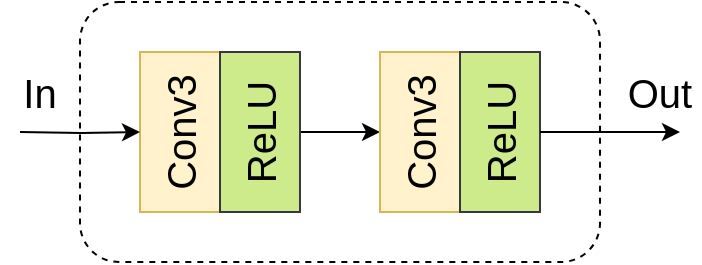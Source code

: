 <mxfile version="12.3.3" type="github" pages="1">
  <diagram id="tTCKdC9KljRwlCymSo3_" name="Page-1">
    <mxGraphModel dx="1038" dy="580" grid="1" gridSize="10" guides="1" tooltips="1" connect="1" arrows="1" fold="1" page="1" pageScale="1" pageWidth="827" pageHeight="1169" math="0" shadow="0">
      <root>
        <mxCell id="0"/>
        <mxCell id="1" parent="0"/>
        <mxCell id="voE9kG4gJwEoDcHYC2be-3" value="" style="rounded=1;whiteSpace=wrap;html=1;fontSize=20;labelBackgroundColor=none;fontColor=#000000;dashed=1;" vertex="1" parent="1">
          <mxGeometry x="190" y="330" width="260" height="130" as="geometry"/>
        </mxCell>
        <mxCell id="voE9kG4gJwEoDcHYC2be-4" value="" style="rounded=0;whiteSpace=wrap;html=1;fillColor=#fff2cc;strokeColor=#d6b656;" vertex="1" parent="1">
          <mxGeometry x="220" y="355" width="40" height="80" as="geometry"/>
        </mxCell>
        <mxCell id="voE9kG4gJwEoDcHYC2be-5" value="Conv3" style="text;html=1;strokeColor=none;fillColor=none;align=center;verticalAlign=middle;whiteSpace=wrap;rounded=0;rotation=-90;fontSize=20;" vertex="1" parent="1">
          <mxGeometry x="220" y="385" width="40" height="20" as="geometry"/>
        </mxCell>
        <mxCell id="voE9kG4gJwEoDcHYC2be-6" style="edgeStyle=orthogonalEdgeStyle;rounded=0;orthogonalLoop=1;jettySize=auto;html=1;exitX=1;exitY=0.5;exitDx=0;exitDy=0;fontSize=20;fontColor=#000000;" edge="1" parent="1" source="voE9kG4gJwEoDcHYC2be-7">
          <mxGeometry relative="1" as="geometry">
            <mxPoint x="340" y="395" as="targetPoint"/>
          </mxGeometry>
        </mxCell>
        <mxCell id="voE9kG4gJwEoDcHYC2be-7" value="" style="rounded=0;whiteSpace=wrap;html=1;fillColor=#cdeb8b;strokeColor=#36393d;" vertex="1" parent="1">
          <mxGeometry x="260" y="355" width="40" height="80" as="geometry"/>
        </mxCell>
        <mxCell id="voE9kG4gJwEoDcHYC2be-8" value="ReLU" style="text;html=1;strokeColor=none;fillColor=none;align=center;verticalAlign=middle;whiteSpace=wrap;rounded=0;rotation=-90;fontSize=20;" vertex="1" parent="1">
          <mxGeometry x="260" y="385" width="40" height="20" as="geometry"/>
        </mxCell>
        <mxCell id="voE9kG4gJwEoDcHYC2be-9" value="" style="rounded=0;whiteSpace=wrap;html=1;fillColor=#fff2cc;strokeColor=#d6b656;" vertex="1" parent="1">
          <mxGeometry x="340" y="355" width="40" height="80" as="geometry"/>
        </mxCell>
        <mxCell id="voE9kG4gJwEoDcHYC2be-10" value="Conv3" style="text;html=1;strokeColor=none;fillColor=none;align=center;verticalAlign=middle;whiteSpace=wrap;rounded=0;rotation=-90;fontSize=20;" vertex="1" parent="1">
          <mxGeometry x="340" y="385" width="40" height="20" as="geometry"/>
        </mxCell>
        <mxCell id="voE9kG4gJwEoDcHYC2be-11" value="" style="rounded=0;whiteSpace=wrap;html=1;fillColor=#cdeb8b;strokeColor=#36393d;" vertex="1" parent="1">
          <mxGeometry x="380" y="355" width="40" height="80" as="geometry"/>
        </mxCell>
        <mxCell id="voE9kG4gJwEoDcHYC2be-12" value="ReLU" style="text;html=1;strokeColor=none;fillColor=none;align=center;verticalAlign=middle;whiteSpace=wrap;rounded=0;rotation=-90;fontSize=20;" vertex="1" parent="1">
          <mxGeometry x="380" y="385" width="40" height="20" as="geometry"/>
        </mxCell>
        <mxCell id="voE9kG4gJwEoDcHYC2be-13" style="edgeStyle=orthogonalEdgeStyle;rounded=0;orthogonalLoop=1;jettySize=auto;html=1;exitX=1;exitY=0.5;exitDx=0;exitDy=0;fontSize=20;fontColor=#000000;" edge="1" parent="1">
          <mxGeometry relative="1" as="geometry">
            <mxPoint x="490" y="395" as="targetPoint"/>
            <mxPoint x="420" y="395" as="sourcePoint"/>
          </mxGeometry>
        </mxCell>
        <mxCell id="voE9kG4gJwEoDcHYC2be-14" style="edgeStyle=orthogonalEdgeStyle;rounded=0;orthogonalLoop=1;jettySize=auto;html=1;entryX=0;entryY=0.5;entryDx=0;entryDy=0;fontSize=20;fontColor=#000000;" edge="1" parent="1" target="voE9kG4gJwEoDcHYC2be-4">
          <mxGeometry relative="1" as="geometry">
            <mxPoint x="160" y="395" as="sourcePoint"/>
          </mxGeometry>
        </mxCell>
        <mxCell id="voE9kG4gJwEoDcHYC2be-15" value="In" style="text;html=1;strokeColor=none;fillColor=none;align=center;verticalAlign=middle;whiteSpace=wrap;rounded=0;dashed=1;labelBackgroundColor=none;fontSize=20;fontColor=#000000;" vertex="1" parent="1">
          <mxGeometry x="150" y="365" width="40" height="20" as="geometry"/>
        </mxCell>
        <mxCell id="voE9kG4gJwEoDcHYC2be-16" value="Out" style="text;html=1;strokeColor=none;fillColor=none;align=center;verticalAlign=middle;whiteSpace=wrap;rounded=0;dashed=1;labelBackgroundColor=none;fontSize=20;fontColor=#000000;" vertex="1" parent="1">
          <mxGeometry x="460" y="365" width="40" height="20" as="geometry"/>
        </mxCell>
      </root>
    </mxGraphModel>
  </diagram>
</mxfile>
